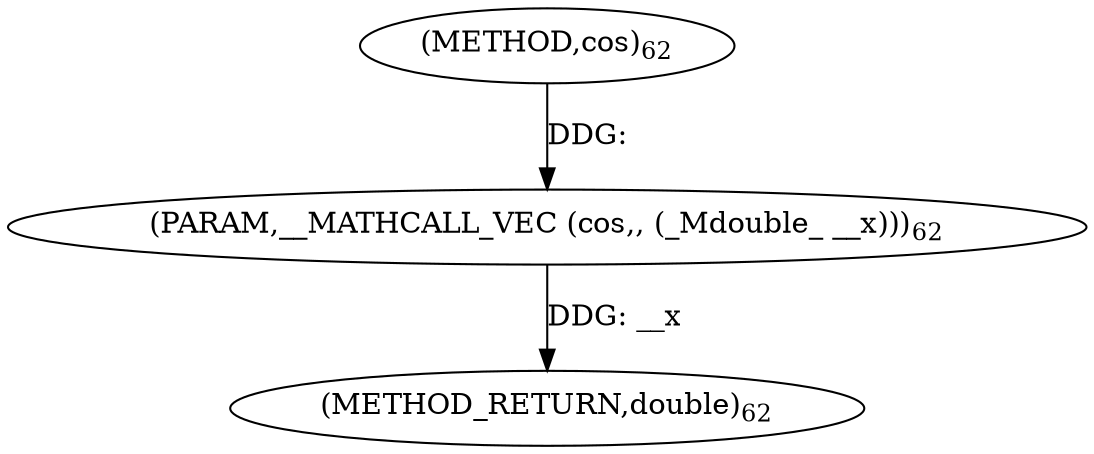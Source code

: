 digraph "cos" {  
"6246" [label = <(METHOD,cos)<SUB>62</SUB>> ]
"6248" [label = <(METHOD_RETURN,double)<SUB>62</SUB>> ]
"6247" [label = <(PARAM,__MATHCALL_VEC (cos,, (_Mdouble_ __x)))<SUB>62</SUB>> ]
  "6247" -> "6248"  [ label = "DDG: __x"] 
  "6246" -> "6247"  [ label = "DDG: "] 
}
